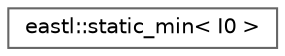 digraph "类继承关系图"
{
 // LATEX_PDF_SIZE
  bgcolor="transparent";
  edge [fontname=Helvetica,fontsize=10,labelfontname=Helvetica,labelfontsize=10];
  node [fontname=Helvetica,fontsize=10,shape=box,height=0.2,width=0.4];
  rankdir="LR";
  Node0 [id="Node000000",label="eastl::static_min\< I0 \>",height=0.2,width=0.4,color="grey40", fillcolor="white", style="filled",URL="$structeastl_1_1static__min_3_01_i0_01_4.html",tooltip=" "];
}
